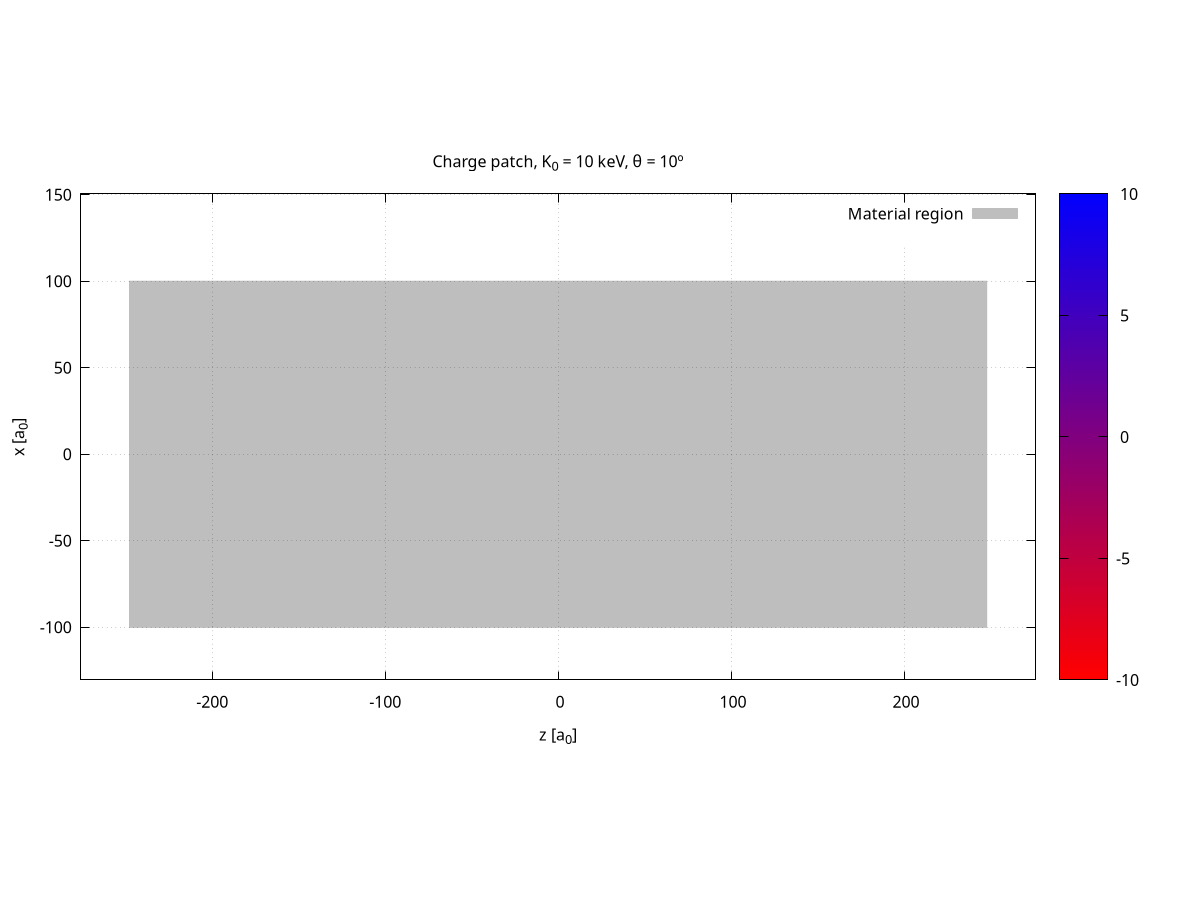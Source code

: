 set encoding iso_8859_1
set terminal png size 1280, 720 font "Helvetica,25"
set output 'cp.png'
#set style fill transparent solid 0.25 noborder
set title 'Charge patch, K_0 = 10 keV, {/Symbol q} = 10º'
set xlabel 'z [a_0]'
set ylabel 'x [a_0]'
set size ratio -1
#set size square
set grid front
#set colorbox# horiz user origin .1,.02 size .8,.04

lz = 1.77*75*1.88973#In x-axis
lx = 1.77*30*1.88973#In y-axis
lzr = lz*1.1
#lxr = lx*1.5
#set style fill transparent solid 0.25 noborder
set style function filledcurves above y1=-lx
set style function filledcurves below y2=lx
set xrange [-lzr:lzr]#z range in data
set yrange [-lx*1.3:lx*1.5]#x range in data
#set xtics axis 1e5
#set ytics axis
#set format x '%.0tx10^{%T}'
#set format y '%.1tx10^{%T}'
set clip two
#set key left top
set view map
set palette defined (-1 "red", 0 "blue")
#set palette rgbformulae 3,2,2#3,11,6
#set palette rgb 

f = 'emb.dat'

f1(x) = lx
f2(x) = -lx
f3(x) = (x > -lz && x < lz) ? lx : 1/0
f4(x) = -f3(x)

plot f3(x) lc rgb "gray" title 'Material region',\
	f4(x) lc rgb "gray" notitle, \
	f using 3:1:2 palette ps 2 pt 7 with points title 'Embedded electrons'

#	f2(x) lc rgb "gray" notitle, \

#pause mouse button2
exit